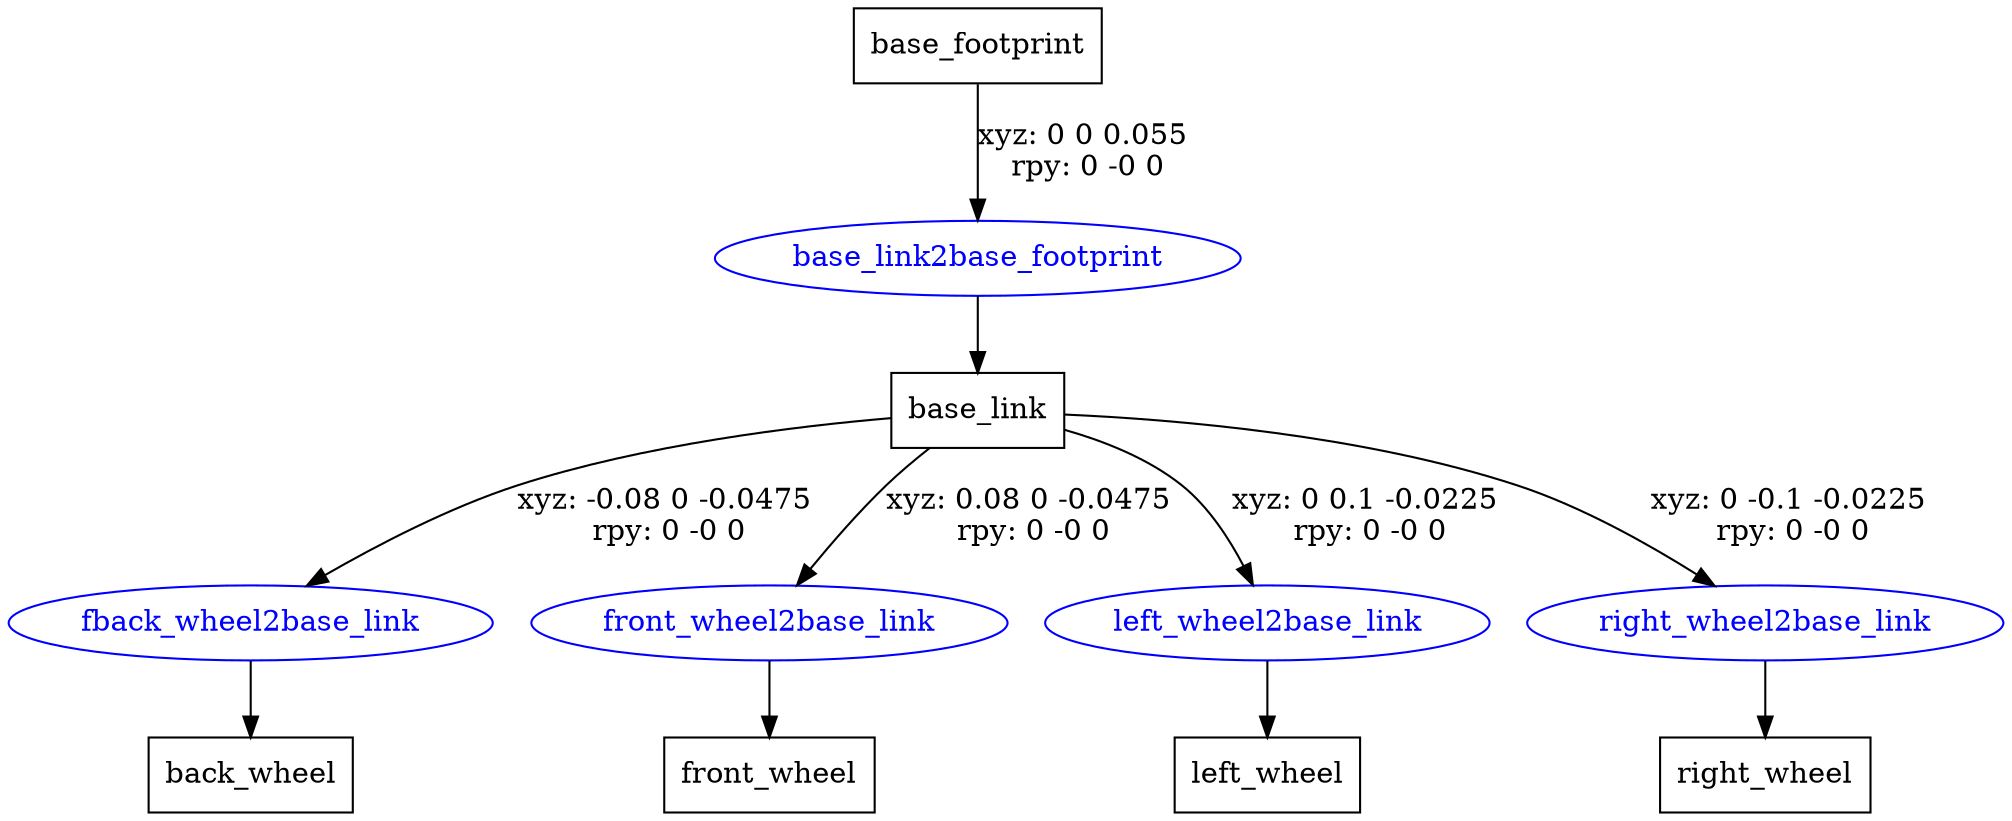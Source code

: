 digraph G {
node [shape=box];
"base_footprint" [label="base_footprint"];
"base_link" [label="base_link"];
"back_wheel" [label="back_wheel"];
"front_wheel" [label="front_wheel"];
"left_wheel" [label="left_wheel"];
"right_wheel" [label="right_wheel"];
node [shape=ellipse, color=blue, fontcolor=blue];
"base_footprint" -> "base_link2base_footprint" [label="xyz: 0 0 0.055 \nrpy: 0 -0 0"]
"base_link2base_footprint" -> "base_link"
"base_link" -> "fback_wheel2base_link" [label="xyz: -0.08 0 -0.0475 \nrpy: 0 -0 0"]
"fback_wheel2base_link" -> "back_wheel"
"base_link" -> "front_wheel2base_link" [label="xyz: 0.08 0 -0.0475 \nrpy: 0 -0 0"]
"front_wheel2base_link" -> "front_wheel"
"base_link" -> "left_wheel2base_link" [label="xyz: 0 0.1 -0.0225 \nrpy: 0 -0 0"]
"left_wheel2base_link" -> "left_wheel"
"base_link" -> "right_wheel2base_link" [label="xyz: 0 -0.1 -0.0225 \nrpy: 0 -0 0"]
"right_wheel2base_link" -> "right_wheel"
}
